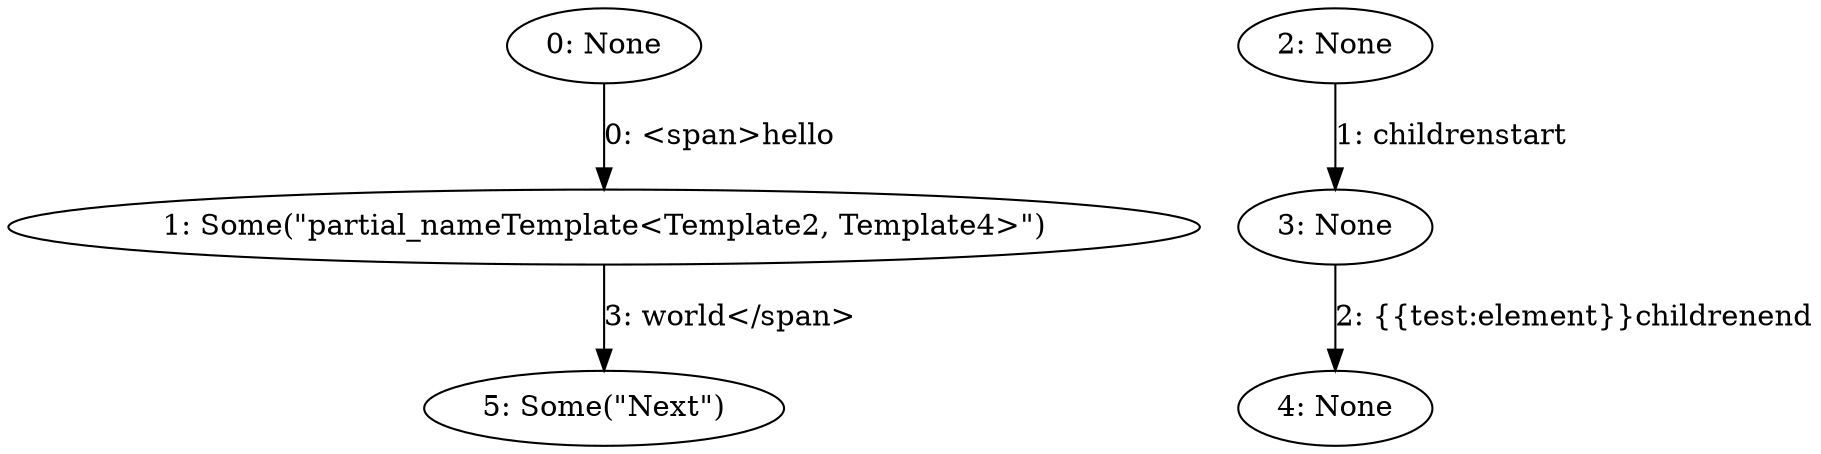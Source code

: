 digraph {
    0 [ label = "0: None" ]
    1 [ label = "1: Some(\"partial_nameTemplate<Template2, Template4>\")" ]
    2 [ label = "2: None" ]
    3 [ label = "3: None" ]
    4 [ label = "4: None" ]
    5 [ label = "5: Some(\"Next\")" ]
    0 -> 1 [ label = "0: <span>hello" ]
    2 -> 3 [ label = "1: childrenstart" ]
    3 -> 4 [ label = "2: {{test:element}}childrenend" ]
    1 -> 5 [ label = "3: world</span>" ]
}
